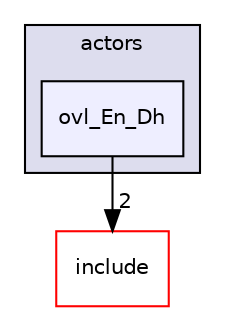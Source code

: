 digraph "src/overlays/actors/ovl_En_Dh" {
  compound=true
  node [ fontsize="10", fontname="Helvetica"];
  edge [ labelfontsize="10", labelfontname="Helvetica"];
  subgraph clusterdir_e93473484be31ce7bcb356bd643a22f8 {
    graph [ bgcolor="#ddddee", pencolor="black", label="actors" fontname="Helvetica", fontsize="10", URL="dir_e93473484be31ce7bcb356bd643a22f8.html"]
  dir_708c62f68d405c6ebe7722a80c40b5fd [shape=box, label="ovl_En_Dh", style="filled", fillcolor="#eeeeff", pencolor="black", URL="dir_708c62f68d405c6ebe7722a80c40b5fd.html"];
  }
  dir_d44c64559bbebec7f509842c48db8b23 [shape=box label="include" fillcolor="white" style="filled" color="red" URL="dir_d44c64559bbebec7f509842c48db8b23.html"];
  dir_708c62f68d405c6ebe7722a80c40b5fd->dir_d44c64559bbebec7f509842c48db8b23 [headlabel="2", labeldistance=1.5 headhref="dir_000212_000000.html"];
}
